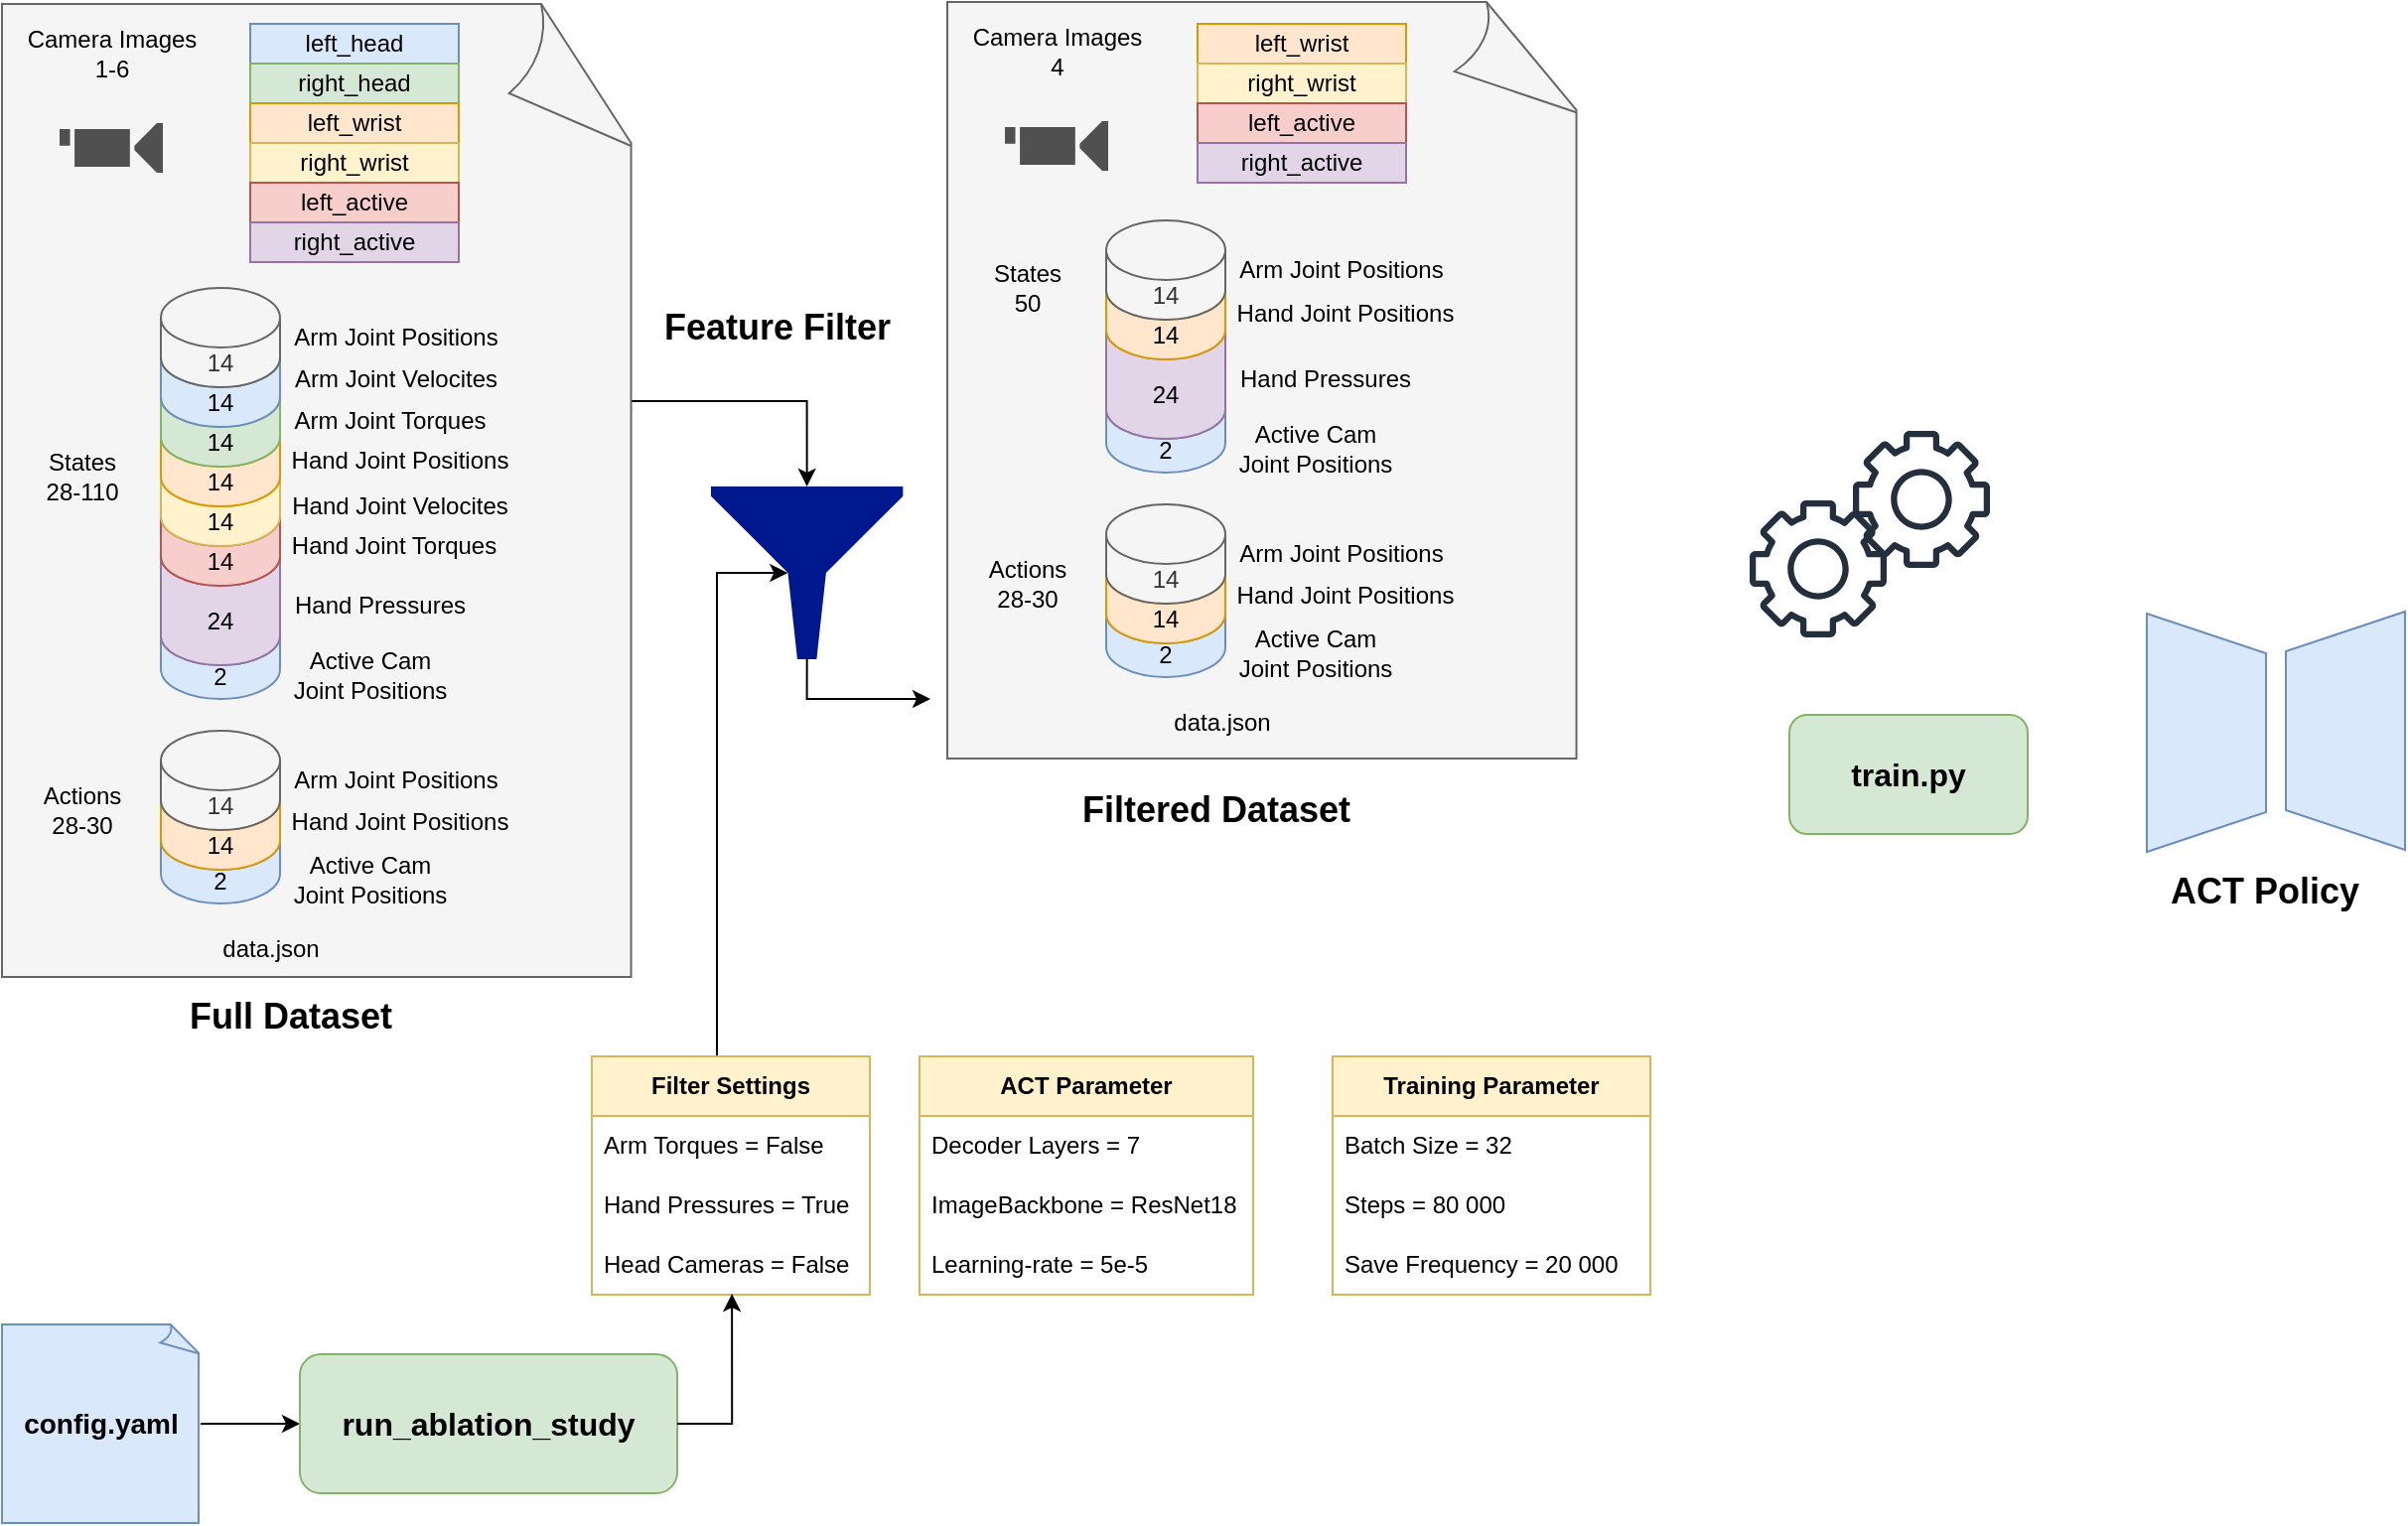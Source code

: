 <mxfile version="28.1.2">
  <diagram name="Bip-ACT-Architecture" id="gT_64YqKhKB-KRTLa8XP">
    <mxGraphModel dx="1722" dy="1029" grid="1" gridSize="10" guides="1" tooltips="1" connect="1" arrows="1" fold="1" page="1" pageScale="1" pageWidth="1654" pageHeight="1169" math="0" shadow="0">
      <root>
        <mxCell id="0" />
        <mxCell id="1" parent="0" />
        <mxCell id="4KxzYod9J9JX9YI3FSrh-44" value="" style="edgeStyle=orthogonalEdgeStyle;rounded=0;orthogonalLoop=1;jettySize=auto;html=1;entryX=0.5;entryY=0;entryDx=0;entryDy=0;entryPerimeter=0;exitX=0.991;exitY=0.416;exitDx=0;exitDy=0;exitPerimeter=0;" edge="1" parent="1" source="4KxzYod9J9JX9YI3FSrh-20" target="4KxzYod9J9JX9YI3FSrh-2">
          <mxGeometry relative="1" as="geometry">
            <Array as="points">
              <mxPoint x="416" y="234" />
              <mxPoint x="416" y="230" />
              <mxPoint x="505" y="230" />
            </Array>
          </mxGeometry>
        </mxCell>
        <mxCell id="4KxzYod9J9JX9YI3FSrh-20" value="" style="whiteSpace=wrap;html=1;shape=mxgraph.basic.document;fillColor=#f5f5f5;fontColor=#333333;strokeColor=#666666;" vertex="1" parent="1">
          <mxGeometry x="100" y="30" width="320" height="490" as="geometry" />
        </mxCell>
        <mxCell id="4KxzYod9J9JX9YI3FSrh-41" value="2" style="shape=cylinder3;whiteSpace=wrap;html=1;boundedLbl=1;backgroundOutline=1;size=15;fillColor=#dae8fc;strokeColor=#6c8ebf;" vertex="1" parent="1">
          <mxGeometry x="180" y="333" width="60" height="47" as="geometry" />
        </mxCell>
        <mxCell id="4KxzYod9J9JX9YI3FSrh-103" style="edgeStyle=orthogonalEdgeStyle;rounded=0;orthogonalLoop=1;jettySize=auto;html=1;exitX=0.5;exitY=1;exitDx=0;exitDy=0;exitPerimeter=0;" edge="1" parent="1" source="4KxzYod9J9JX9YI3FSrh-2">
          <mxGeometry relative="1" as="geometry">
            <mxPoint x="567" y="380" as="targetPoint" />
          </mxGeometry>
        </mxCell>
        <mxCell id="4KxzYod9J9JX9YI3FSrh-2" value="" style="sketch=0;aspect=fixed;pointerEvents=1;shadow=0;dashed=0;html=1;strokeColor=none;labelPosition=center;verticalLabelPosition=bottom;verticalAlign=top;align=center;fillColor=#00188D;shape=mxgraph.mscae.enterprise.filter" vertex="1" parent="1">
          <mxGeometry x="457" y="273" width="96.67" height="87" as="geometry" />
        </mxCell>
        <mxCell id="4KxzYod9J9JX9YI3FSrh-4" value="24" style="shape=cylinder3;whiteSpace=wrap;html=1;boundedLbl=1;backgroundOutline=1;size=15;fillColor=#e1d5e7;strokeColor=#9673a6;" vertex="1" parent="1">
          <mxGeometry x="180" y="293" width="60" height="70" as="geometry" />
        </mxCell>
        <mxCell id="4KxzYod9J9JX9YI3FSrh-52" style="edgeStyle=orthogonalEdgeStyle;rounded=0;orthogonalLoop=1;jettySize=auto;html=1;entryX=0;entryY=0.5;entryDx=0;entryDy=0;" edge="1" parent="1" source="4KxzYod9J9JX9YI3FSrh-5" target="4KxzYod9J9JX9YI3FSrh-51">
          <mxGeometry relative="1" as="geometry" />
        </mxCell>
        <mxCell id="4KxzYod9J9JX9YI3FSrh-5" value="&lt;b&gt;&lt;font style=&quot;font-size: 14px;&quot;&gt;config.yaml&lt;/font&gt;&lt;/b&gt;" style="whiteSpace=wrap;html=1;shape=mxgraph.basic.document;fillColor=#dae8fc;strokeColor=#6c8ebf;" vertex="1" parent="1">
          <mxGeometry x="100" y="695" width="100" height="100" as="geometry" />
        </mxCell>
        <mxCell id="4KxzYod9J9JX9YI3FSrh-8" value="&lt;b&gt;&lt;font style=&quot;font-size: 16px;&quot;&gt;train.py&lt;/font&gt;&lt;/b&gt;" style="rounded=1;whiteSpace=wrap;html=1;fillColor=#d5e8d4;strokeColor=#82b366;" vertex="1" parent="1">
          <mxGeometry x="1000" y="388" width="120" height="60" as="geometry" />
        </mxCell>
        <mxCell id="4KxzYod9J9JX9YI3FSrh-10" value="&lt;b&gt;&lt;font style=&quot;font-size: 18px;&quot;&gt;Full Dataset&lt;/font&gt;&lt;/b&gt;" style="text;html=1;align=center;verticalAlign=middle;resizable=0;points=[];autosize=1;strokeColor=none;fillColor=none;" vertex="1" parent="1">
          <mxGeometry x="180" y="520" width="130" height="40" as="geometry" />
        </mxCell>
        <mxCell id="4KxzYod9J9JX9YI3FSrh-15" value="Hand Pressures" style="text;html=1;align=center;verticalAlign=middle;resizable=0;points=[];autosize=1;strokeColor=none;fillColor=none;" vertex="1" parent="1">
          <mxGeometry x="235" y="318" width="110" height="30" as="geometry" />
        </mxCell>
        <mxCell id="4KxzYod9J9JX9YI3FSrh-17" value="Arm Joint Velocites" style="text;html=1;align=center;verticalAlign=middle;resizable=0;points=[];autosize=1;strokeColor=none;fillColor=none;" vertex="1" parent="1">
          <mxGeometry x="233" y="204" width="130" height="30" as="geometry" />
        </mxCell>
        <mxCell id="4KxzYod9J9JX9YI3FSrh-18" value="" style="sketch=0;pointerEvents=1;shadow=0;dashed=0;html=1;strokeColor=none;fillColor=#505050;labelPosition=center;verticalLabelPosition=bottom;verticalAlign=top;outlineConnect=0;align=center;shape=mxgraph.office.devices.video_camera;" vertex="1" parent="1">
          <mxGeometry x="129" y="90" width="52" height="25" as="geometry" />
        </mxCell>
        <mxCell id="4KxzYod9J9JX9YI3FSrh-21" value="data.json" style="text;html=1;align=center;verticalAlign=middle;resizable=0;points=[];autosize=1;strokeColor=none;fillColor=none;" vertex="1" parent="1">
          <mxGeometry x="200" y="491" width="70" height="30" as="geometry" />
        </mxCell>
        <mxCell id="4KxzYod9J9JX9YI3FSrh-22" value="States&lt;div&gt;28-110&lt;/div&gt;" style="text;html=1;align=center;verticalAlign=middle;resizable=0;points=[];autosize=1;strokeColor=none;fillColor=none;" vertex="1" parent="1">
          <mxGeometry x="110" y="248" width="60" height="40" as="geometry" />
        </mxCell>
        <mxCell id="4KxzYod9J9JX9YI3FSrh-23" value="Actions&lt;div&gt;28-30&lt;/div&gt;" style="text;html=1;align=center;verticalAlign=middle;resizable=0;points=[];autosize=1;strokeColor=none;fillColor=none;" vertex="1" parent="1">
          <mxGeometry x="110" y="416" width="60" height="40" as="geometry" />
        </mxCell>
        <mxCell id="4KxzYod9J9JX9YI3FSrh-24" value="Camera Images&lt;div&gt;1-6&lt;/div&gt;" style="text;html=1;align=center;verticalAlign=middle;resizable=0;points=[];autosize=1;strokeColor=none;fillColor=none;" vertex="1" parent="1">
          <mxGeometry x="100" y="35" width="110" height="40" as="geometry" />
        </mxCell>
        <mxCell id="4KxzYod9J9JX9YI3FSrh-25" value="left_head" style="rounded=0;whiteSpace=wrap;html=1;fillColor=#dae8fc;strokeColor=#6c8ebf;" vertex="1" parent="1">
          <mxGeometry x="225" y="40" width="105" height="20" as="geometry" />
        </mxCell>
        <mxCell id="4KxzYod9J9JX9YI3FSrh-26" value="right_head" style="rounded=0;whiteSpace=wrap;html=1;fillColor=#d5e8d4;strokeColor=#82b366;" vertex="1" parent="1">
          <mxGeometry x="225" y="60" width="105" height="20" as="geometry" />
        </mxCell>
        <mxCell id="4KxzYod9J9JX9YI3FSrh-27" value="left_wrist" style="rounded=0;whiteSpace=wrap;html=1;fillColor=#ffe6cc;strokeColor=#d79b00;" vertex="1" parent="1">
          <mxGeometry x="225" y="80" width="105" height="20" as="geometry" />
        </mxCell>
        <mxCell id="4KxzYod9J9JX9YI3FSrh-28" value="right_wrist" style="rounded=0;whiteSpace=wrap;html=1;fillColor=#fff2cc;strokeColor=#d6b656;" vertex="1" parent="1">
          <mxGeometry x="225" y="100" width="105" height="20" as="geometry" />
        </mxCell>
        <mxCell id="4KxzYod9J9JX9YI3FSrh-29" value="left_active" style="rounded=0;whiteSpace=wrap;html=1;fillColor=#f8cecc;strokeColor=#b85450;" vertex="1" parent="1">
          <mxGeometry x="225" y="120" width="105" height="20" as="geometry" />
        </mxCell>
        <mxCell id="4KxzYod9J9JX9YI3FSrh-30" value="right_active" style="rounded=0;whiteSpace=wrap;html=1;fillColor=#e1d5e7;strokeColor=#9673a6;" vertex="1" parent="1">
          <mxGeometry x="225" y="140" width="105" height="20" as="geometry" />
        </mxCell>
        <mxCell id="4KxzYod9J9JX9YI3FSrh-32" value="14" style="shape=cylinder3;whiteSpace=wrap;html=1;boundedLbl=1;backgroundOutline=1;size=15;fillColor=#f8cecc;strokeColor=#b85450;" vertex="1" parent="1">
          <mxGeometry x="180" y="273" width="60" height="50" as="geometry" />
        </mxCell>
        <mxCell id="4KxzYod9J9JX9YI3FSrh-31" value="Arm Joint Torques" style="text;html=1;align=center;verticalAlign=middle;resizable=0;points=[];autosize=1;strokeColor=none;fillColor=none;" vertex="1" parent="1">
          <mxGeometry x="235" y="225" width="120" height="30" as="geometry" />
        </mxCell>
        <mxCell id="4KxzYod9J9JX9YI3FSrh-33" value="14" style="shape=cylinder3;whiteSpace=wrap;html=1;boundedLbl=1;backgroundOutline=1;size=15;fillColor=#fff2cc;strokeColor=#d6b656;" vertex="1" parent="1">
          <mxGeometry x="180" y="253" width="60" height="50" as="geometry" />
        </mxCell>
        <mxCell id="4KxzYod9J9JX9YI3FSrh-14" value="14" style="shape=cylinder3;whiteSpace=wrap;html=1;boundedLbl=1;backgroundOutline=1;size=15;fillColor=#ffe6cc;strokeColor=#d79b00;" vertex="1" parent="1">
          <mxGeometry x="180" y="233" width="60" height="50" as="geometry" />
        </mxCell>
        <mxCell id="4KxzYod9J9JX9YI3FSrh-16" value="14" style="shape=cylinder3;whiteSpace=wrap;html=1;boundedLbl=1;backgroundOutline=1;size=15;fillColor=#d5e8d4;strokeColor=#82b366;" vertex="1" parent="1">
          <mxGeometry x="180" y="213" width="60" height="50" as="geometry" />
        </mxCell>
        <mxCell id="4KxzYod9J9JX9YI3FSrh-34" value="14" style="shape=cylinder3;whiteSpace=wrap;html=1;boundedLbl=1;backgroundOutline=1;size=15;fillColor=#dae8fc;strokeColor=#6c8ebf;" vertex="1" parent="1">
          <mxGeometry x="180" y="193" width="60" height="50" as="geometry" />
        </mxCell>
        <mxCell id="4KxzYod9J9JX9YI3FSrh-35" value="Arm Joint Positions" style="text;html=1;align=center;verticalAlign=middle;resizable=0;points=[];autosize=1;strokeColor=none;fillColor=none;" vertex="1" parent="1">
          <mxGeometry x="233" y="183" width="130" height="30" as="geometry" />
        </mxCell>
        <mxCell id="4KxzYod9J9JX9YI3FSrh-37" value="Hand Joint Velocites" style="text;html=1;align=center;verticalAlign=middle;resizable=0;points=[];autosize=1;strokeColor=none;fillColor=none;" vertex="1" parent="1">
          <mxGeometry x="235" y="268" width="130" height="30" as="geometry" />
        </mxCell>
        <mxCell id="4KxzYod9J9JX9YI3FSrh-38" value="Hand Joint Torques" style="text;html=1;align=center;verticalAlign=middle;resizable=0;points=[];autosize=1;strokeColor=none;fillColor=none;" vertex="1" parent="1">
          <mxGeometry x="232" y="288" width="130" height="30" as="geometry" />
        </mxCell>
        <mxCell id="4KxzYod9J9JX9YI3FSrh-39" value="Hand Joint Positions" style="text;html=1;align=center;verticalAlign=middle;resizable=0;points=[];autosize=1;strokeColor=none;fillColor=none;" vertex="1" parent="1">
          <mxGeometry x="235" y="245" width="130" height="30" as="geometry" />
        </mxCell>
        <mxCell id="4KxzYod9J9JX9YI3FSrh-40" value="14" style="shape=cylinder3;whiteSpace=wrap;html=1;boundedLbl=1;backgroundOutline=1;size=15;fillColor=#f5f5f5;strokeColor=#666666;fontColor=#333333;" vertex="1" parent="1">
          <mxGeometry x="180" y="173" width="60" height="50" as="geometry" />
        </mxCell>
        <mxCell id="4KxzYod9J9JX9YI3FSrh-42" value="Active Cam&lt;div&gt;Joint Positions&lt;/div&gt;" style="text;html=1;align=center;verticalAlign=middle;resizable=0;points=[];autosize=1;strokeColor=none;fillColor=none;" vertex="1" parent="1">
          <mxGeometry x="235" y="348" width="100" height="40" as="geometry" />
        </mxCell>
        <mxCell id="4KxzYod9J9JX9YI3FSrh-43" value="&lt;font style=&quot;font-size: 18px;&quot;&gt;&lt;b style=&quot;&quot;&gt;Feature Filter&lt;/b&gt;&lt;/font&gt;" style="text;html=1;align=center;verticalAlign=middle;resizable=0;points=[];autosize=1;strokeColor=none;fillColor=none;" vertex="1" parent="1">
          <mxGeometry x="420" y="173" width="140" height="40" as="geometry" />
        </mxCell>
        <mxCell id="4KxzYod9J9JX9YI3FSrh-45" value="2" style="shape=cylinder3;whiteSpace=wrap;html=1;boundedLbl=1;backgroundOutline=1;size=15;fillColor=#dae8fc;strokeColor=#6c8ebf;" vertex="1" parent="1">
          <mxGeometry x="180" y="436" width="60" height="47" as="geometry" />
        </mxCell>
        <mxCell id="4KxzYod9J9JX9YI3FSrh-46" value="14" style="shape=cylinder3;whiteSpace=wrap;html=1;boundedLbl=1;backgroundOutline=1;size=15;fillColor=#ffe6cc;strokeColor=#d79b00;" vertex="1" parent="1">
          <mxGeometry x="180" y="416" width="60" height="50" as="geometry" />
        </mxCell>
        <mxCell id="4KxzYod9J9JX9YI3FSrh-47" value="Arm Joint Positions" style="text;html=1;align=center;verticalAlign=middle;resizable=0;points=[];autosize=1;strokeColor=none;fillColor=none;" vertex="1" parent="1">
          <mxGeometry x="233" y="406" width="130" height="30" as="geometry" />
        </mxCell>
        <mxCell id="4KxzYod9J9JX9YI3FSrh-48" value="Hand Joint Positions" style="text;html=1;align=center;verticalAlign=middle;resizable=0;points=[];autosize=1;strokeColor=none;fillColor=none;" vertex="1" parent="1">
          <mxGeometry x="235" y="427" width="130" height="30" as="geometry" />
        </mxCell>
        <mxCell id="4KxzYod9J9JX9YI3FSrh-49" value="14" style="shape=cylinder3;whiteSpace=wrap;html=1;boundedLbl=1;backgroundOutline=1;size=15;fillColor=#f5f5f5;strokeColor=#666666;fontColor=#333333;" vertex="1" parent="1">
          <mxGeometry x="180" y="396" width="60" height="50" as="geometry" />
        </mxCell>
        <mxCell id="4KxzYod9J9JX9YI3FSrh-50" value="Active Cam&lt;div&gt;Joint Positions&lt;/div&gt;" style="text;html=1;align=center;verticalAlign=middle;resizable=0;points=[];autosize=1;strokeColor=none;fillColor=none;" vertex="1" parent="1">
          <mxGeometry x="235" y="451" width="100" height="40" as="geometry" />
        </mxCell>
        <mxCell id="4KxzYod9J9JX9YI3FSrh-51" value="&lt;font style=&quot;font-size: 16px;&quot;&gt;&lt;b&gt;run_ablation_study&lt;/b&gt;&lt;/font&gt;" style="rounded=1;whiteSpace=wrap;html=1;fillColor=#d5e8d4;strokeColor=#82b366;" vertex="1" parent="1">
          <mxGeometry x="250" y="710" width="190" height="70" as="geometry" />
        </mxCell>
        <mxCell id="4KxzYod9J9JX9YI3FSrh-67" style="edgeStyle=orthogonalEdgeStyle;rounded=0;orthogonalLoop=1;jettySize=auto;html=1;exitX=0.5;exitY=0;exitDx=0;exitDy=0;entryX=0.4;entryY=0.5;entryDx=0;entryDy=0;entryPerimeter=0;" edge="1" parent="1" source="4KxzYod9J9JX9YI3FSrh-54" target="4KxzYod9J9JX9YI3FSrh-2">
          <mxGeometry relative="1" as="geometry">
            <mxPoint x="500" y="311" as="targetPoint" />
            <mxPoint x="500" y="531" as="sourcePoint" />
            <Array as="points">
              <mxPoint x="460" y="560" />
              <mxPoint x="460" y="317" />
            </Array>
          </mxGeometry>
        </mxCell>
        <mxCell id="4KxzYod9J9JX9YI3FSrh-54" value="&lt;b&gt;Filter Settings&lt;/b&gt;" style="swimlane;fontStyle=0;childLayout=stackLayout;horizontal=1;startSize=30;horizontalStack=0;resizeParent=1;resizeParentMax=0;resizeLast=0;collapsible=1;marginBottom=0;whiteSpace=wrap;html=1;fillColor=#fff2cc;strokeColor=#d6b656;" vertex="1" parent="1">
          <mxGeometry x="397" y="560" width="140" height="120" as="geometry" />
        </mxCell>
        <mxCell id="4KxzYod9J9JX9YI3FSrh-55" value="Arm Torques = False" style="text;strokeColor=none;fillColor=none;align=left;verticalAlign=middle;spacingLeft=4;spacingRight=4;overflow=hidden;points=[[0,0.5],[1,0.5]];portConstraint=eastwest;rotatable=0;whiteSpace=wrap;html=1;" vertex="1" parent="4KxzYod9J9JX9YI3FSrh-54">
          <mxGeometry y="30" width="140" height="30" as="geometry" />
        </mxCell>
        <mxCell id="4KxzYod9J9JX9YI3FSrh-56" value="Hand Pressures = True" style="text;strokeColor=none;fillColor=none;align=left;verticalAlign=middle;spacingLeft=4;spacingRight=4;overflow=hidden;points=[[0,0.5],[1,0.5]];portConstraint=eastwest;rotatable=0;whiteSpace=wrap;html=1;" vertex="1" parent="4KxzYod9J9JX9YI3FSrh-54">
          <mxGeometry y="60" width="140" height="30" as="geometry" />
        </mxCell>
        <mxCell id="4KxzYod9J9JX9YI3FSrh-57" value="Head Cameras = False" style="text;strokeColor=none;fillColor=none;align=left;verticalAlign=middle;spacingLeft=4;spacingRight=4;overflow=hidden;points=[[0,0.5],[1,0.5]];portConstraint=eastwest;rotatable=0;whiteSpace=wrap;html=1;" vertex="1" parent="4KxzYod9J9JX9YI3FSrh-54">
          <mxGeometry y="90" width="140" height="30" as="geometry" />
        </mxCell>
        <mxCell id="4KxzYod9J9JX9YI3FSrh-58" style="edgeStyle=orthogonalEdgeStyle;rounded=0;orthogonalLoop=1;jettySize=auto;html=1;exitX=1;exitY=0.5;exitDx=0;exitDy=0;entryX=0.504;entryY=0.985;entryDx=0;entryDy=0;entryPerimeter=0;" edge="1" parent="1" source="4KxzYod9J9JX9YI3FSrh-51" target="4KxzYod9J9JX9YI3FSrh-57">
          <mxGeometry relative="1" as="geometry" />
        </mxCell>
        <mxCell id="4KxzYod9J9JX9YI3FSrh-59" value="&lt;b&gt;ACT Parameter&lt;/b&gt;" style="swimlane;fontStyle=0;childLayout=stackLayout;horizontal=1;startSize=30;horizontalStack=0;resizeParent=1;resizeParentMax=0;resizeLast=0;collapsible=1;marginBottom=0;whiteSpace=wrap;html=1;fillColor=#fff2cc;strokeColor=#d6b656;" vertex="1" parent="1">
          <mxGeometry x="562" y="560" width="168" height="120" as="geometry" />
        </mxCell>
        <mxCell id="4KxzYod9J9JX9YI3FSrh-60" value="&lt;span style=&quot;background-color: transparent; color: light-dark(rgb(0, 0, 0), rgb(255, 255, 255));&quot;&gt;Decoder Layers = 7&lt;/span&gt;" style="text;strokeColor=none;fillColor=none;align=left;verticalAlign=middle;spacingLeft=4;spacingRight=4;overflow=hidden;points=[[0,0.5],[1,0.5]];portConstraint=eastwest;rotatable=0;whiteSpace=wrap;html=1;" vertex="1" parent="4KxzYod9J9JX9YI3FSrh-59">
          <mxGeometry y="30" width="168" height="30" as="geometry" />
        </mxCell>
        <mxCell id="4KxzYod9J9JX9YI3FSrh-61" value="ImageBackbone = ResNet18" style="text;strokeColor=none;fillColor=none;align=left;verticalAlign=middle;spacingLeft=4;spacingRight=4;overflow=hidden;points=[[0,0.5],[1,0.5]];portConstraint=eastwest;rotatable=0;whiteSpace=wrap;html=1;" vertex="1" parent="4KxzYod9J9JX9YI3FSrh-59">
          <mxGeometry y="60" width="168" height="30" as="geometry" />
        </mxCell>
        <mxCell id="4KxzYod9J9JX9YI3FSrh-62" value="Learning-rate = 5e-5" style="text;strokeColor=none;fillColor=none;align=left;verticalAlign=middle;spacingLeft=4;spacingRight=4;overflow=hidden;points=[[0,0.5],[1,0.5]];portConstraint=eastwest;rotatable=0;whiteSpace=wrap;html=1;" vertex="1" parent="4KxzYod9J9JX9YI3FSrh-59">
          <mxGeometry y="90" width="168" height="30" as="geometry" />
        </mxCell>
        <mxCell id="4KxzYod9J9JX9YI3FSrh-63" value="&lt;b&gt;Training Parameter&lt;/b&gt;" style="swimlane;fontStyle=0;childLayout=stackLayout;horizontal=1;startSize=30;horizontalStack=0;resizeParent=1;resizeParentMax=0;resizeLast=0;collapsible=1;marginBottom=0;whiteSpace=wrap;html=1;fillColor=#fff2cc;strokeColor=#d6b656;" vertex="1" parent="1">
          <mxGeometry x="770" y="560" width="160" height="120" as="geometry" />
        </mxCell>
        <mxCell id="4KxzYod9J9JX9YI3FSrh-64" value="Batch Size = 32&amp;nbsp;" style="text;strokeColor=none;fillColor=none;align=left;verticalAlign=middle;spacingLeft=4;spacingRight=4;overflow=hidden;points=[[0,0.5],[1,0.5]];portConstraint=eastwest;rotatable=0;whiteSpace=wrap;html=1;" vertex="1" parent="4KxzYod9J9JX9YI3FSrh-63">
          <mxGeometry y="30" width="160" height="30" as="geometry" />
        </mxCell>
        <mxCell id="4KxzYod9J9JX9YI3FSrh-65" value="Steps = 80 000" style="text;strokeColor=none;fillColor=none;align=left;verticalAlign=middle;spacingLeft=4;spacingRight=4;overflow=hidden;points=[[0,0.5],[1,0.5]];portConstraint=eastwest;rotatable=0;whiteSpace=wrap;html=1;" vertex="1" parent="4KxzYod9J9JX9YI3FSrh-63">
          <mxGeometry y="60" width="160" height="30" as="geometry" />
        </mxCell>
        <mxCell id="4KxzYod9J9JX9YI3FSrh-66" value="Save Frequency = 20 000" style="text;strokeColor=none;fillColor=none;align=left;verticalAlign=middle;spacingLeft=4;spacingRight=4;overflow=hidden;points=[[0,0.5],[1,0.5]];portConstraint=eastwest;rotatable=0;whiteSpace=wrap;html=1;" vertex="1" parent="4KxzYod9J9JX9YI3FSrh-63">
          <mxGeometry y="90" width="160" height="30" as="geometry" />
        </mxCell>
        <mxCell id="4KxzYod9J9JX9YI3FSrh-68" value="" style="whiteSpace=wrap;html=1;shape=mxgraph.basic.document;fillColor=#f5f5f5;fontColor=#333333;strokeColor=#666666;" vertex="1" parent="1">
          <mxGeometry x="576" y="29" width="320" height="381" as="geometry" />
        </mxCell>
        <mxCell id="4KxzYod9J9JX9YI3FSrh-69" value="2" style="shape=cylinder3;whiteSpace=wrap;html=1;boundedLbl=1;backgroundOutline=1;size=15;fillColor=#dae8fc;strokeColor=#6c8ebf;" vertex="1" parent="1">
          <mxGeometry x="656" y="219" width="60" height="47" as="geometry" />
        </mxCell>
        <mxCell id="4KxzYod9J9JX9YI3FSrh-70" value="24" style="shape=cylinder3;whiteSpace=wrap;html=1;boundedLbl=1;backgroundOutline=1;size=15;fillColor=#e1d5e7;strokeColor=#9673a6;" vertex="1" parent="1">
          <mxGeometry x="656" y="179" width="60" height="70" as="geometry" />
        </mxCell>
        <mxCell id="4KxzYod9J9JX9YI3FSrh-71" value="Hand Pressures" style="text;html=1;align=center;verticalAlign=middle;resizable=0;points=[];autosize=1;strokeColor=none;fillColor=none;" vertex="1" parent="1">
          <mxGeometry x="711" y="204" width="110" height="30" as="geometry" />
        </mxCell>
        <mxCell id="4KxzYod9J9JX9YI3FSrh-73" value="" style="sketch=0;pointerEvents=1;shadow=0;dashed=0;html=1;strokeColor=none;fillColor=#505050;labelPosition=center;verticalLabelPosition=bottom;verticalAlign=top;outlineConnect=0;align=center;shape=mxgraph.office.devices.video_camera;" vertex="1" parent="1">
          <mxGeometry x="605" y="89" width="52" height="25" as="geometry" />
        </mxCell>
        <mxCell id="4KxzYod9J9JX9YI3FSrh-74" value="data.json" style="text;html=1;align=center;verticalAlign=middle;resizable=0;points=[];autosize=1;strokeColor=none;fillColor=none;" vertex="1" parent="1">
          <mxGeometry x="679" y="377" width="70" height="30" as="geometry" />
        </mxCell>
        <mxCell id="4KxzYod9J9JX9YI3FSrh-75" value="States&lt;div&gt;50&lt;/div&gt;" style="text;html=1;align=center;verticalAlign=middle;resizable=0;points=[];autosize=1;strokeColor=none;fillColor=none;" vertex="1" parent="1">
          <mxGeometry x="586" y="153" width="60" height="40" as="geometry" />
        </mxCell>
        <mxCell id="4KxzYod9J9JX9YI3FSrh-76" value="Actions&lt;div&gt;28-30&lt;/div&gt;" style="text;html=1;align=center;verticalAlign=middle;resizable=0;points=[];autosize=1;strokeColor=none;fillColor=none;" vertex="1" parent="1">
          <mxGeometry x="586" y="302" width="60" height="40" as="geometry" />
        </mxCell>
        <mxCell id="4KxzYod9J9JX9YI3FSrh-77" value="Camera Images&lt;div&gt;4&lt;/div&gt;" style="text;html=1;align=center;verticalAlign=middle;resizable=0;points=[];autosize=1;strokeColor=none;fillColor=none;" vertex="1" parent="1">
          <mxGeometry x="576" y="34" width="110" height="40" as="geometry" />
        </mxCell>
        <mxCell id="4KxzYod9J9JX9YI3FSrh-80" value="left_wrist" style="rounded=0;whiteSpace=wrap;html=1;fillColor=#ffe6cc;strokeColor=#d79b00;" vertex="1" parent="1">
          <mxGeometry x="702" y="40" width="105" height="20" as="geometry" />
        </mxCell>
        <mxCell id="4KxzYod9J9JX9YI3FSrh-81" value="right_wrist" style="rounded=0;whiteSpace=wrap;html=1;fillColor=#fff2cc;strokeColor=#d6b656;" vertex="1" parent="1">
          <mxGeometry x="702" y="60" width="105" height="20" as="geometry" />
        </mxCell>
        <mxCell id="4KxzYod9J9JX9YI3FSrh-82" value="left_active" style="rounded=0;whiteSpace=wrap;html=1;fillColor=#f8cecc;strokeColor=#b85450;" vertex="1" parent="1">
          <mxGeometry x="702" y="80" width="105" height="20" as="geometry" />
        </mxCell>
        <mxCell id="4KxzYod9J9JX9YI3FSrh-83" value="right_active" style="rounded=0;whiteSpace=wrap;html=1;fillColor=#e1d5e7;strokeColor=#9673a6;" vertex="1" parent="1">
          <mxGeometry x="702" y="100" width="105" height="20" as="geometry" />
        </mxCell>
        <mxCell id="4KxzYod9J9JX9YI3FSrh-87" value="14" style="shape=cylinder3;whiteSpace=wrap;html=1;boundedLbl=1;backgroundOutline=1;size=15;fillColor=#ffe6cc;strokeColor=#d79b00;" vertex="1" parent="1">
          <mxGeometry x="656" y="159" width="60" height="50" as="geometry" />
        </mxCell>
        <mxCell id="4KxzYod9J9JX9YI3FSrh-90" value="Arm Joint Positions" style="text;html=1;align=center;verticalAlign=middle;resizable=0;points=[];autosize=1;strokeColor=none;fillColor=none;" vertex="1" parent="1">
          <mxGeometry x="709" y="149" width="130" height="30" as="geometry" />
        </mxCell>
        <mxCell id="4KxzYod9J9JX9YI3FSrh-93" value="Hand Joint Positions" style="text;html=1;align=center;verticalAlign=middle;resizable=0;points=[];autosize=1;strokeColor=none;fillColor=none;" vertex="1" parent="1">
          <mxGeometry x="711" y="171" width="130" height="30" as="geometry" />
        </mxCell>
        <mxCell id="4KxzYod9J9JX9YI3FSrh-94" value="14" style="shape=cylinder3;whiteSpace=wrap;html=1;boundedLbl=1;backgroundOutline=1;size=15;fillColor=#f5f5f5;strokeColor=#666666;fontColor=#333333;" vertex="1" parent="1">
          <mxGeometry x="656" y="139" width="60" height="50" as="geometry" />
        </mxCell>
        <mxCell id="4KxzYod9J9JX9YI3FSrh-95" value="Active Cam&lt;div&gt;Joint Positions&lt;/div&gt;" style="text;html=1;align=center;verticalAlign=middle;resizable=0;points=[];autosize=1;strokeColor=none;fillColor=none;" vertex="1" parent="1">
          <mxGeometry x="711" y="234" width="100" height="40" as="geometry" />
        </mxCell>
        <mxCell id="4KxzYod9J9JX9YI3FSrh-96" value="2" style="shape=cylinder3;whiteSpace=wrap;html=1;boundedLbl=1;backgroundOutline=1;size=15;fillColor=#dae8fc;strokeColor=#6c8ebf;" vertex="1" parent="1">
          <mxGeometry x="656" y="322" width="60" height="47" as="geometry" />
        </mxCell>
        <mxCell id="4KxzYod9J9JX9YI3FSrh-97" value="14" style="shape=cylinder3;whiteSpace=wrap;html=1;boundedLbl=1;backgroundOutline=1;size=15;fillColor=#ffe6cc;strokeColor=#d79b00;" vertex="1" parent="1">
          <mxGeometry x="656" y="302" width="60" height="50" as="geometry" />
        </mxCell>
        <mxCell id="4KxzYod9J9JX9YI3FSrh-98" value="Arm Joint Positions" style="text;html=1;align=center;verticalAlign=middle;resizable=0;points=[];autosize=1;strokeColor=none;fillColor=none;" vertex="1" parent="1">
          <mxGeometry x="709" y="292" width="130" height="30" as="geometry" />
        </mxCell>
        <mxCell id="4KxzYod9J9JX9YI3FSrh-99" value="Hand Joint Positions" style="text;html=1;align=center;verticalAlign=middle;resizable=0;points=[];autosize=1;strokeColor=none;fillColor=none;" vertex="1" parent="1">
          <mxGeometry x="711" y="313" width="130" height="30" as="geometry" />
        </mxCell>
        <mxCell id="4KxzYod9J9JX9YI3FSrh-100" value="14" style="shape=cylinder3;whiteSpace=wrap;html=1;boundedLbl=1;backgroundOutline=1;size=15;fillColor=#f5f5f5;strokeColor=#666666;fontColor=#333333;" vertex="1" parent="1">
          <mxGeometry x="656" y="282" width="60" height="50" as="geometry" />
        </mxCell>
        <mxCell id="4KxzYod9J9JX9YI3FSrh-101" value="Active Cam&lt;div&gt;Joint Positions&lt;/div&gt;" style="text;html=1;align=center;verticalAlign=middle;resizable=0;points=[];autosize=1;strokeColor=none;fillColor=none;" vertex="1" parent="1">
          <mxGeometry x="711" y="337" width="100" height="40" as="geometry" />
        </mxCell>
        <mxCell id="4KxzYod9J9JX9YI3FSrh-104" value="&lt;b&gt;&lt;font style=&quot;font-size: 18px;&quot;&gt;Filtered Dataset&lt;/font&gt;&lt;/b&gt;" style="text;html=1;align=center;verticalAlign=middle;resizable=0;points=[];autosize=1;strokeColor=none;fillColor=none;" vertex="1" parent="1">
          <mxGeometry x="631" y="416" width="160" height="40" as="geometry" />
        </mxCell>
        <mxCell id="4KxzYod9J9JX9YI3FSrh-107" value="&lt;font style=&quot;font-size: 18px;&quot;&gt;&lt;b&gt;ACT Policy&lt;/b&gt;&lt;/font&gt;" style="text;html=1;align=center;verticalAlign=middle;resizable=0;points=[];autosize=1;strokeColor=none;fillColor=none;" vertex="1" parent="1">
          <mxGeometry x="1179" y="457" width="120" height="40" as="geometry" />
        </mxCell>
        <mxCell id="4KxzYod9J9JX9YI3FSrh-108" value="" style="shape=trapezoid;perimeter=trapezoidPerimeter;whiteSpace=wrap;html=1;fixedSize=1;rotation=90;fillColor=#dae8fc;strokeColor=#6c8ebf;" vertex="1" parent="1">
          <mxGeometry x="1150" y="367" width="120" height="60" as="geometry" />
        </mxCell>
        <mxCell id="4KxzYod9J9JX9YI3FSrh-109" value="" style="shape=trapezoid;perimeter=trapezoidPerimeter;whiteSpace=wrap;html=1;fixedSize=1;rotation=-90;fillColor=#dae8fc;strokeColor=#6c8ebf;" vertex="1" parent="1">
          <mxGeometry x="1220" y="366" width="120" height="60" as="geometry" />
        </mxCell>
        <mxCell id="4KxzYod9J9JX9YI3FSrh-111" value="" style="sketch=0;outlineConnect=0;fontColor=#232F3E;gradientColor=none;fillColor=#232F3D;strokeColor=none;dashed=0;verticalLabelPosition=bottom;verticalAlign=top;align=center;html=1;fontSize=12;fontStyle=0;aspect=fixed;pointerEvents=1;shape=mxgraph.aws4.gear;" vertex="1" parent="1">
          <mxGeometry x="980" y="280" width="69" height="69" as="geometry" />
        </mxCell>
        <mxCell id="4KxzYod9J9JX9YI3FSrh-112" value="" style="sketch=0;outlineConnect=0;fontColor=#232F3E;gradientColor=none;fillColor=#232F3D;strokeColor=none;dashed=0;verticalLabelPosition=bottom;verticalAlign=top;align=center;html=1;fontSize=12;fontStyle=0;aspect=fixed;pointerEvents=1;shape=mxgraph.aws4.gear;" vertex="1" parent="1">
          <mxGeometry x="1032" y="245" width="69" height="69" as="geometry" />
        </mxCell>
      </root>
    </mxGraphModel>
  </diagram>
</mxfile>
